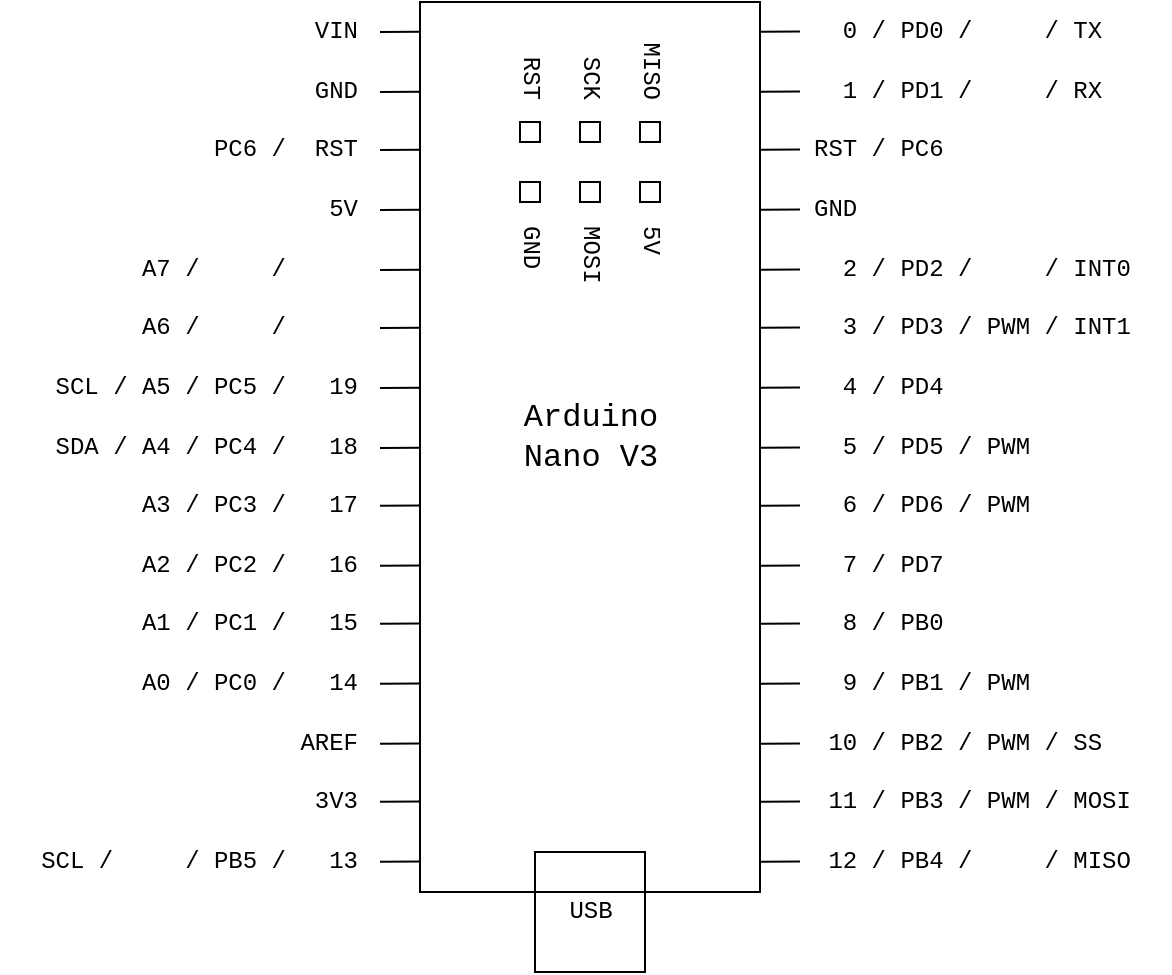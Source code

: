 <mxfile>
    <diagram id="rOZSbEzyaqEvwGihrRK6" name="Page-1">
        <mxGraphModel dx="508" dy="285" grid="1" gridSize="10" guides="1" tooltips="1" connect="1" arrows="1" fold="1" page="1" pageScale="1" pageWidth="850" pageHeight="1100" math="0" shadow="0">
            <root>
                <mxCell id="0"/>
                <mxCell id="1" parent="0"/>
                <mxCell id="39" value="" style="rounded=0;whiteSpace=wrap;html=1;fontFamily=Courier New;fillColor=none;" vertex="1" parent="1">
                    <mxGeometry x="230" y="45" width="170" height="445" as="geometry"/>
                </mxCell>
                <mxCell id="8" value="VIN" style="text;html=1;align=right;verticalAlign=middle;resizable=0;points=[];autosize=1;strokeColor=none;fillColor=none;fontFamily=Courier New;" vertex="1" parent="1">
                    <mxGeometry x="150" y="45" width="50" height="30" as="geometry"/>
                </mxCell>
                <mxCell id="9" value="GND" style="text;html=1;align=right;verticalAlign=middle;resizable=0;points=[];autosize=1;strokeColor=none;fillColor=none;fontFamily=Courier New;" vertex="1" parent="1">
                    <mxGeometry x="150" y="75" width="50" height="30" as="geometry"/>
                </mxCell>
                <mxCell id="10" value="PC6 /&amp;nbsp; RST" style="text;html=1;align=right;verticalAlign=middle;resizable=0;points=[];autosize=1;strokeColor=none;fillColor=none;fontFamily=Courier New;" vertex="1" parent="1">
                    <mxGeometry x="100" y="104" width="100" height="30" as="geometry"/>
                </mxCell>
                <mxCell id="11" value="5V" style="text;html=1;align=right;verticalAlign=middle;resizable=0;points=[];autosize=1;strokeColor=none;fillColor=none;fontFamily=Courier New;" vertex="1" parent="1">
                    <mxGeometry x="160" y="134" width="40" height="30" as="geometry"/>
                </mxCell>
                <mxCell id="12" value="A7 /&amp;nbsp; &amp;nbsp; &amp;nbsp;/&amp;nbsp; &amp;nbsp; &amp;nbsp;" style="text;html=1;align=right;verticalAlign=middle;resizable=0;points=[];autosize=1;strokeColor=none;fillColor=none;fontFamily=Courier New;" vertex="1" parent="1">
                    <mxGeometry x="70" y="164" width="130" height="30" as="geometry"/>
                </mxCell>
                <mxCell id="13" value="A6 /&amp;nbsp; &amp;nbsp; &amp;nbsp;/&amp;nbsp; &amp;nbsp; &amp;nbsp;" style="text;html=1;align=right;verticalAlign=middle;resizable=0;points=[];autosize=1;strokeColor=none;fillColor=none;fontFamily=Courier New;" vertex="1" parent="1">
                    <mxGeometry x="70" y="193" width="130" height="30" as="geometry"/>
                </mxCell>
                <mxCell id="14" value="SCL / A5 / PC5 /&amp;nbsp; &amp;nbsp;19" style="text;html=1;align=right;verticalAlign=middle;resizable=0;points=[];autosize=1;strokeColor=none;fillColor=none;fontFamily=Courier New;" vertex="1" parent="1">
                    <mxGeometry x="30" y="223" width="170" height="30" as="geometry"/>
                </mxCell>
                <mxCell id="15" value="SDA / A4 / PC4 /&amp;nbsp; &amp;nbsp;18" style="text;html=1;align=right;verticalAlign=middle;resizable=0;points=[];autosize=1;strokeColor=none;fillColor=none;fontFamily=Courier New;" vertex="1" parent="1">
                    <mxGeometry x="30" y="253" width="170" height="30" as="geometry"/>
                </mxCell>
                <mxCell id="16" value="A3 / PC3 /&amp;nbsp; &amp;nbsp;17" style="text;html=1;align=right;verticalAlign=middle;resizable=0;points=[];autosize=1;strokeColor=none;fillColor=none;fontFamily=Courier New;" vertex="1" parent="1">
                    <mxGeometry x="70" y="282" width="130" height="30" as="geometry"/>
                </mxCell>
                <mxCell id="17" value="A2 / PC2 /&amp;nbsp; &amp;nbsp;16" style="text;html=1;align=right;verticalAlign=middle;resizable=0;points=[];autosize=1;strokeColor=none;fillColor=none;fontFamily=Courier New;" vertex="1" parent="1">
                    <mxGeometry x="70" y="312" width="130" height="30" as="geometry"/>
                </mxCell>
                <mxCell id="18" value="A1 / PC1 /&amp;nbsp; &amp;nbsp;15" style="text;html=1;align=right;verticalAlign=middle;resizable=0;points=[];autosize=1;strokeColor=none;fillColor=none;fontFamily=Courier New;" vertex="1" parent="1">
                    <mxGeometry x="70" y="341" width="130" height="30" as="geometry"/>
                </mxCell>
                <mxCell id="19" value="A0 / PC0 /&amp;nbsp; &amp;nbsp;14" style="text;html=1;align=right;verticalAlign=middle;resizable=0;points=[];autosize=1;strokeColor=none;fillColor=none;fontFamily=Courier New;" vertex="1" parent="1">
                    <mxGeometry x="70" y="371" width="130" height="30" as="geometry"/>
                </mxCell>
                <mxCell id="20" value="AREF" style="text;html=1;align=right;verticalAlign=middle;resizable=0;points=[];autosize=1;strokeColor=none;fillColor=none;fontFamily=Courier New;" vertex="1" parent="1">
                    <mxGeometry x="150" y="401" width="50" height="30" as="geometry"/>
                </mxCell>
                <mxCell id="21" value="3V3" style="text;html=1;align=right;verticalAlign=middle;resizable=0;points=[];autosize=1;strokeColor=none;fillColor=none;fontFamily=Courier New;" vertex="1" parent="1">
                    <mxGeometry x="150" y="430" width="50" height="30" as="geometry"/>
                </mxCell>
                <mxCell id="22" value="SCL /&amp;nbsp; &amp;nbsp; &amp;nbsp;/ PB5 /&amp;nbsp; &amp;nbsp;13" style="text;html=1;align=right;verticalAlign=middle;resizable=0;points=[];autosize=1;strokeColor=none;fillColor=none;fontFamily=Courier New;" vertex="1" parent="1">
                    <mxGeometry x="20" y="460" width="180" height="30" as="geometry"/>
                </mxCell>
                <mxCell id="23" value="&amp;nbsp; 0 / PD0 /&amp;nbsp; &amp;nbsp; &amp;nbsp;/ TX" style="text;html=1;align=left;verticalAlign=middle;resizable=0;points=[];autosize=1;strokeColor=none;fillColor=none;fontFamily=Courier New;" vertex="1" parent="1">
                    <mxGeometry x="425" y="45" width="170" height="30" as="geometry"/>
                </mxCell>
                <mxCell id="24" value="&amp;nbsp; 1 / PD1 /&amp;nbsp; &amp;nbsp; &amp;nbsp;/ RX" style="text;html=1;align=left;verticalAlign=middle;resizable=0;points=[];autosize=1;strokeColor=none;fillColor=none;fontFamily=Courier New;" vertex="1" parent="1">
                    <mxGeometry x="425" y="75" width="170" height="30" as="geometry"/>
                </mxCell>
                <mxCell id="25" value="RST / PC6" style="text;html=1;align=left;verticalAlign=middle;resizable=0;points=[];autosize=1;strokeColor=none;fillColor=none;fontFamily=Courier New;" vertex="1" parent="1">
                    <mxGeometry x="425" y="104" width="90" height="30" as="geometry"/>
                </mxCell>
                <mxCell id="26" value="GND" style="text;html=1;align=left;verticalAlign=middle;resizable=0;points=[];autosize=1;strokeColor=none;fillColor=none;fontFamily=Courier New;" vertex="1" parent="1">
                    <mxGeometry x="425" y="134" width="50" height="30" as="geometry"/>
                </mxCell>
                <mxCell id="27" value="&amp;nbsp; 2 / PD2 /&amp;nbsp; &amp;nbsp; &amp;nbsp;/ INT0" style="text;html=1;align=left;verticalAlign=middle;resizable=0;points=[];autosize=1;strokeColor=none;fillColor=none;fontFamily=Courier New;" vertex="1" parent="1">
                    <mxGeometry x="425" y="164" width="180" height="30" as="geometry"/>
                </mxCell>
                <mxCell id="28" value="&amp;nbsp; 3 / PD3 / PWM / INT1" style="text;html=1;align=left;verticalAlign=middle;resizable=0;points=[];autosize=1;strokeColor=none;fillColor=none;fontFamily=Courier New;" vertex="1" parent="1">
                    <mxGeometry x="425" y="193" width="180" height="30" as="geometry"/>
                </mxCell>
                <mxCell id="29" value="&amp;nbsp; 4 / PD4" style="text;html=1;align=left;verticalAlign=middle;resizable=0;points=[];autosize=1;strokeColor=none;fillColor=none;fontFamily=Courier New;" vertex="1" parent="1">
                    <mxGeometry x="425" y="223" width="90" height="30" as="geometry"/>
                </mxCell>
                <mxCell id="30" value="&amp;nbsp; 5 / PD5 / PWM" style="text;html=1;align=left;verticalAlign=middle;resizable=0;points=[];autosize=1;strokeColor=none;fillColor=none;fontFamily=Courier New;" vertex="1" parent="1">
                    <mxGeometry x="425" y="253" width="130" height="30" as="geometry"/>
                </mxCell>
                <mxCell id="31" value="&amp;nbsp; 6 / PD6 / PWM" style="text;html=1;align=left;verticalAlign=middle;resizable=0;points=[];autosize=1;strokeColor=none;fillColor=none;fontFamily=Courier New;" vertex="1" parent="1">
                    <mxGeometry x="425" y="282" width="130" height="30" as="geometry"/>
                </mxCell>
                <mxCell id="32" value="&amp;nbsp; 7 / PD7" style="text;html=1;align=left;verticalAlign=middle;resizable=0;points=[];autosize=1;strokeColor=none;fillColor=none;fontFamily=Courier New;" vertex="1" parent="1">
                    <mxGeometry x="425" y="312" width="90" height="30" as="geometry"/>
                </mxCell>
                <mxCell id="33" value="&amp;nbsp; 8 / PB0" style="text;html=1;align=left;verticalAlign=middle;resizable=0;points=[];autosize=1;strokeColor=none;fillColor=none;fontFamily=Courier New;" vertex="1" parent="1">
                    <mxGeometry x="425" y="341" width="90" height="30" as="geometry"/>
                </mxCell>
                <mxCell id="34" value="&amp;nbsp; 9 / PB1 / PWM" style="text;html=1;align=left;verticalAlign=middle;resizable=0;points=[];autosize=1;strokeColor=none;fillColor=none;fontFamily=Courier New;" vertex="1" parent="1">
                    <mxGeometry x="425" y="371" width="130" height="30" as="geometry"/>
                </mxCell>
                <mxCell id="35" value="&amp;nbsp;10 / PB2 / PWM / SS" style="text;html=1;align=left;verticalAlign=middle;resizable=0;points=[];autosize=1;strokeColor=none;fillColor=none;fontFamily=Courier New;" vertex="1" parent="1">
                    <mxGeometry x="425" y="401" width="170" height="30" as="geometry"/>
                </mxCell>
                <mxCell id="36" value="&amp;nbsp;11 / PB3 / PWM / MOSI" style="text;html=1;align=left;verticalAlign=middle;resizable=0;points=[];autosize=1;strokeColor=none;fillColor=none;fontFamily=Courier New;" vertex="1" parent="1">
                    <mxGeometry x="425" y="430" width="180" height="30" as="geometry"/>
                </mxCell>
                <mxCell id="37" value="&amp;nbsp;12 / PB4 /&amp;nbsp; &amp;nbsp; &amp;nbsp;/ MISO" style="text;html=1;align=left;verticalAlign=middle;resizable=0;points=[];autosize=1;strokeColor=none;fillColor=none;fontFamily=Courier New;" vertex="1" parent="1">
                    <mxGeometry x="425" y="460" width="180" height="30" as="geometry"/>
                </mxCell>
                <mxCell id="38" value="&lt;font style=&quot;font-size: 16px;&quot;&gt;Arduino&lt;br&gt;Nano V3&lt;/font&gt;" style="text;html=1;align=center;verticalAlign=middle;resizable=0;points=[];autosize=1;strokeColor=none;fillColor=none;fontFamily=Courier New;" vertex="1" parent="1">
                    <mxGeometry x="270" y="237.5" width="90" height="50" as="geometry"/>
                </mxCell>
                <mxCell id="40" value="USB" style="rounded=0;whiteSpace=wrap;html=1;fontFamily=Courier New;fillColor=none;" vertex="1" parent="1">
                    <mxGeometry x="287.5" y="470" width="55" height="60" as="geometry"/>
                </mxCell>
                <mxCell id="69" value="" style="endArrow=none;html=1;fontFamily=Courier New;" edge="1" parent="1">
                    <mxGeometry width="50" height="50" relative="1" as="geometry">
                        <mxPoint x="210" y="60" as="sourcePoint"/>
                        <mxPoint x="230" y="59.83" as="targetPoint"/>
                    </mxGeometry>
                </mxCell>
                <mxCell id="71" value="" style="endArrow=none;html=1;fontFamily=Courier New;" edge="1" parent="1">
                    <mxGeometry width="50" height="50" relative="1" as="geometry">
                        <mxPoint x="210" y="90" as="sourcePoint"/>
                        <mxPoint x="230" y="89.83" as="targetPoint"/>
                    </mxGeometry>
                </mxCell>
                <mxCell id="72" value="" style="endArrow=none;html=1;fontFamily=Courier New;" edge="1" parent="1">
                    <mxGeometry width="50" height="50" relative="1" as="geometry">
                        <mxPoint x="210" y="119" as="sourcePoint"/>
                        <mxPoint x="230" y="118.83" as="targetPoint"/>
                    </mxGeometry>
                </mxCell>
                <mxCell id="73" value="" style="endArrow=none;html=1;fontFamily=Courier New;" edge="1" parent="1">
                    <mxGeometry width="50" height="50" relative="1" as="geometry">
                        <mxPoint x="210" y="149" as="sourcePoint"/>
                        <mxPoint x="230" y="148.83" as="targetPoint"/>
                    </mxGeometry>
                </mxCell>
                <mxCell id="74" value="" style="endArrow=none;html=1;fontFamily=Courier New;" edge="1" parent="1">
                    <mxGeometry width="50" height="50" relative="1" as="geometry">
                        <mxPoint x="210" y="179" as="sourcePoint"/>
                        <mxPoint x="230" y="178.83" as="targetPoint"/>
                    </mxGeometry>
                </mxCell>
                <mxCell id="75" value="" style="endArrow=none;html=1;fontFamily=Courier New;" edge="1" parent="1">
                    <mxGeometry width="50" height="50" relative="1" as="geometry">
                        <mxPoint x="210" y="208" as="sourcePoint"/>
                        <mxPoint x="230" y="207.83" as="targetPoint"/>
                    </mxGeometry>
                </mxCell>
                <mxCell id="76" value="" style="endArrow=none;html=1;fontFamily=Courier New;" edge="1" parent="1">
                    <mxGeometry width="50" height="50" relative="1" as="geometry">
                        <mxPoint x="210" y="238" as="sourcePoint"/>
                        <mxPoint x="230" y="237.83" as="targetPoint"/>
                    </mxGeometry>
                </mxCell>
                <mxCell id="77" value="" style="endArrow=none;html=1;fontFamily=Courier New;" edge="1" parent="1">
                    <mxGeometry width="50" height="50" relative="1" as="geometry">
                        <mxPoint x="210" y="268" as="sourcePoint"/>
                        <mxPoint x="230" y="267.83" as="targetPoint"/>
                    </mxGeometry>
                </mxCell>
                <mxCell id="78" value="" style="endArrow=none;html=1;fontFamily=Courier New;" edge="1" parent="1">
                    <mxGeometry width="50" height="50" relative="1" as="geometry">
                        <mxPoint x="210" y="296.88" as="sourcePoint"/>
                        <mxPoint x="230" y="296.71" as="targetPoint"/>
                    </mxGeometry>
                </mxCell>
                <mxCell id="80" value="" style="endArrow=none;html=1;fontFamily=Courier New;" edge="1" parent="1">
                    <mxGeometry width="50" height="50" relative="1" as="geometry">
                        <mxPoint x="210" y="326.88" as="sourcePoint"/>
                        <mxPoint x="230" y="326.71" as="targetPoint"/>
                    </mxGeometry>
                </mxCell>
                <mxCell id="81" value="" style="endArrow=none;html=1;fontFamily=Courier New;" edge="1" parent="1">
                    <mxGeometry width="50" height="50" relative="1" as="geometry">
                        <mxPoint x="210" y="355.88" as="sourcePoint"/>
                        <mxPoint x="230" y="355.71" as="targetPoint"/>
                    </mxGeometry>
                </mxCell>
                <mxCell id="82" value="" style="endArrow=none;html=1;fontFamily=Courier New;" edge="1" parent="1">
                    <mxGeometry width="50" height="50" relative="1" as="geometry">
                        <mxPoint x="400" y="474.88" as="sourcePoint"/>
                        <mxPoint x="420" y="474.71" as="targetPoint"/>
                    </mxGeometry>
                </mxCell>
                <mxCell id="83" value="" style="endArrow=none;html=1;fontFamily=Courier New;" edge="1" parent="1">
                    <mxGeometry width="50" height="50" relative="1" as="geometry">
                        <mxPoint x="210" y="474.88" as="sourcePoint"/>
                        <mxPoint x="230" y="474.71" as="targetPoint"/>
                    </mxGeometry>
                </mxCell>
                <mxCell id="84" value="" style="endArrow=none;html=1;fontFamily=Courier New;" edge="1" parent="1">
                    <mxGeometry width="50" height="50" relative="1" as="geometry">
                        <mxPoint x="210" y="444.88" as="sourcePoint"/>
                        <mxPoint x="230" y="444.71" as="targetPoint"/>
                    </mxGeometry>
                </mxCell>
                <mxCell id="85" value="" style="endArrow=none;html=1;fontFamily=Courier New;" edge="1" parent="1">
                    <mxGeometry width="50" height="50" relative="1" as="geometry">
                        <mxPoint x="210" y="415.88" as="sourcePoint"/>
                        <mxPoint x="230" y="415.71" as="targetPoint"/>
                    </mxGeometry>
                </mxCell>
                <mxCell id="86" value="" style="endArrow=none;html=1;fontFamily=Courier New;" edge="1" parent="1">
                    <mxGeometry width="50" height="50" relative="1" as="geometry">
                        <mxPoint x="210" y="385.88" as="sourcePoint"/>
                        <mxPoint x="230" y="385.71" as="targetPoint"/>
                    </mxGeometry>
                </mxCell>
                <mxCell id="87" value="" style="endArrow=none;html=1;fontFamily=Courier New;" edge="1" parent="1">
                    <mxGeometry width="50" height="50" relative="1" as="geometry">
                        <mxPoint x="400" y="444.88" as="sourcePoint"/>
                        <mxPoint x="420" y="444.71" as="targetPoint"/>
                    </mxGeometry>
                </mxCell>
                <mxCell id="88" value="" style="endArrow=none;html=1;fontFamily=Courier New;" edge="1" parent="1">
                    <mxGeometry width="50" height="50" relative="1" as="geometry">
                        <mxPoint x="400" y="415.88" as="sourcePoint"/>
                        <mxPoint x="420" y="415.71" as="targetPoint"/>
                    </mxGeometry>
                </mxCell>
                <mxCell id="89" value="" style="endArrow=none;html=1;fontFamily=Courier New;" edge="1" parent="1">
                    <mxGeometry width="50" height="50" relative="1" as="geometry">
                        <mxPoint x="400" y="385.88" as="sourcePoint"/>
                        <mxPoint x="420" y="385.71" as="targetPoint"/>
                    </mxGeometry>
                </mxCell>
                <mxCell id="90" value="" style="endArrow=none;html=1;fontFamily=Courier New;" edge="1" parent="1">
                    <mxGeometry width="50" height="50" relative="1" as="geometry">
                        <mxPoint x="400" y="355.88" as="sourcePoint"/>
                        <mxPoint x="420" y="355.71" as="targetPoint"/>
                    </mxGeometry>
                </mxCell>
                <mxCell id="91" value="" style="endArrow=none;html=1;fontFamily=Courier New;" edge="1" parent="1">
                    <mxGeometry width="50" height="50" relative="1" as="geometry">
                        <mxPoint x="400" y="59.88" as="sourcePoint"/>
                        <mxPoint x="420" y="59.71" as="targetPoint"/>
                    </mxGeometry>
                </mxCell>
                <mxCell id="92" value="" style="endArrow=none;html=1;fontFamily=Courier New;" edge="1" parent="1">
                    <mxGeometry width="50" height="50" relative="1" as="geometry">
                        <mxPoint x="400" y="89.88" as="sourcePoint"/>
                        <mxPoint x="420" y="89.71" as="targetPoint"/>
                    </mxGeometry>
                </mxCell>
                <mxCell id="93" value="" style="endArrow=none;html=1;fontFamily=Courier New;" edge="1" parent="1">
                    <mxGeometry width="50" height="50" relative="1" as="geometry">
                        <mxPoint x="400" y="118.88" as="sourcePoint"/>
                        <mxPoint x="420" y="118.71" as="targetPoint"/>
                    </mxGeometry>
                </mxCell>
                <mxCell id="94" value="" style="endArrow=none;html=1;fontFamily=Courier New;" edge="1" parent="1">
                    <mxGeometry width="50" height="50" relative="1" as="geometry">
                        <mxPoint x="400" y="178.88" as="sourcePoint"/>
                        <mxPoint x="420" y="178.71" as="targetPoint"/>
                    </mxGeometry>
                </mxCell>
                <mxCell id="95" value="" style="endArrow=none;html=1;fontFamily=Courier New;" edge="1" parent="1">
                    <mxGeometry width="50" height="50" relative="1" as="geometry">
                        <mxPoint x="400" y="207.88" as="sourcePoint"/>
                        <mxPoint x="420" y="207.71" as="targetPoint"/>
                    </mxGeometry>
                </mxCell>
                <mxCell id="96" value="" style="endArrow=none;html=1;fontFamily=Courier New;" edge="1" parent="1">
                    <mxGeometry width="50" height="50" relative="1" as="geometry">
                        <mxPoint x="400" y="148.88" as="sourcePoint"/>
                        <mxPoint x="420" y="148.71" as="targetPoint"/>
                    </mxGeometry>
                </mxCell>
                <mxCell id="97" value="" style="endArrow=none;html=1;fontFamily=Courier New;" edge="1" parent="1">
                    <mxGeometry width="50" height="50" relative="1" as="geometry">
                        <mxPoint x="400" y="237.88" as="sourcePoint"/>
                        <mxPoint x="420" y="237.71" as="targetPoint"/>
                    </mxGeometry>
                </mxCell>
                <mxCell id="98" value="" style="endArrow=none;html=1;fontFamily=Courier New;" edge="1" parent="1">
                    <mxGeometry width="50" height="50" relative="1" as="geometry">
                        <mxPoint x="400" y="267.88" as="sourcePoint"/>
                        <mxPoint x="420" y="267.71" as="targetPoint"/>
                    </mxGeometry>
                </mxCell>
                <mxCell id="99" value="" style="endArrow=none;html=1;fontFamily=Courier New;" edge="1" parent="1">
                    <mxGeometry width="50" height="50" relative="1" as="geometry">
                        <mxPoint x="400" y="296.88" as="sourcePoint"/>
                        <mxPoint x="420" y="296.71" as="targetPoint"/>
                    </mxGeometry>
                </mxCell>
                <mxCell id="100" value="" style="endArrow=none;html=1;fontFamily=Courier New;" edge="1" parent="1">
                    <mxGeometry width="50" height="50" relative="1" as="geometry">
                        <mxPoint x="400" y="326.88" as="sourcePoint"/>
                        <mxPoint x="420" y="326.71" as="targetPoint"/>
                    </mxGeometry>
                </mxCell>
                <mxCell id="115" value="" style="group;rotation=90;" vertex="1" connectable="0" parent="1">
                    <mxGeometry x="235" y="80" width="160" height="90" as="geometry"/>
                </mxCell>
                <mxCell id="103" value="" style="rounded=0;whiteSpace=wrap;html=1;fontFamily=Courier New;rotation=90;fillColor=none;" vertex="1" parent="115">
                    <mxGeometry x="105" y="25" width="10" height="10" as="geometry"/>
                </mxCell>
                <mxCell id="104" value="MISO" style="text;html=1;align=right;verticalAlign=middle;resizable=0;points=[];autosize=1;strokeColor=none;fillColor=none;fontFamily=Courier New;rotation=90;" vertex="1" parent="115">
                    <mxGeometry x="85" y="-25" width="50" height="30" as="geometry"/>
                </mxCell>
                <mxCell id="105" value="" style="rounded=0;whiteSpace=wrap;html=1;fontFamily=Courier New;rotation=90;fillColor=none;" vertex="1" parent="115">
                    <mxGeometry x="75" y="25" width="10" height="10" as="geometry"/>
                </mxCell>
                <mxCell id="106" value="SCK" style="text;html=1;align=right;verticalAlign=middle;resizable=0;points=[];autosize=1;strokeColor=none;fillColor=none;fontFamily=Courier New;rotation=90;" vertex="1" parent="115">
                    <mxGeometry x="55" y="-25" width="50" height="30" as="geometry"/>
                </mxCell>
                <mxCell id="107" value="" style="rounded=0;whiteSpace=wrap;html=1;fontFamily=Courier New;rotation=90;fillColor=none;" vertex="1" parent="115">
                    <mxGeometry x="45" y="25" width="10" height="10" as="geometry"/>
                </mxCell>
                <mxCell id="108" value="RST" style="text;html=1;align=right;verticalAlign=middle;resizable=0;points=[];autosize=1;strokeColor=none;fillColor=none;fontFamily=Courier New;rotation=90;" vertex="1" parent="115">
                    <mxGeometry x="25" y="-25" width="50" height="30" as="geometry"/>
                </mxCell>
                <mxCell id="109" value="" style="rounded=0;whiteSpace=wrap;html=1;fontFamily=Courier New;rotation=90;fillColor=none;" vertex="1" parent="115">
                    <mxGeometry x="105" y="55" width="10" height="10" as="geometry"/>
                </mxCell>
                <mxCell id="110" value="" style="rounded=0;whiteSpace=wrap;html=1;fontFamily=Courier New;rotation=90;fillColor=none;" vertex="1" parent="115">
                    <mxGeometry x="75" y="55" width="10" height="10" as="geometry"/>
                </mxCell>
                <mxCell id="111" value="" style="rounded=0;whiteSpace=wrap;html=1;fontFamily=Courier New;rotation=90;fillColor=none;" vertex="1" parent="115">
                    <mxGeometry x="45" y="55" width="10" height="10" as="geometry"/>
                </mxCell>
                <mxCell id="112" value="5V" style="text;html=1;align=left;verticalAlign=middle;resizable=0;points=[];autosize=1;strokeColor=none;fillColor=none;fontFamily=Courier New;rotation=90;" vertex="1" parent="115">
                    <mxGeometry x="90" y="80" width="40" height="30" as="geometry"/>
                </mxCell>
                <mxCell id="113" value="MOSI" style="text;html=1;align=left;verticalAlign=middle;resizable=0;points=[];autosize=1;strokeColor=none;fillColor=none;fontFamily=Courier New;rotation=90;" vertex="1" parent="115">
                    <mxGeometry x="55" y="85" width="50" height="30" as="geometry"/>
                </mxCell>
                <mxCell id="114" value="GND" style="text;html=1;align=left;verticalAlign=middle;resizable=0;points=[];autosize=1;strokeColor=none;fillColor=none;fontFamily=Courier New;rotation=90;" vertex="1" parent="115">
                    <mxGeometry x="25" y="85" width="50" height="30" as="geometry"/>
                </mxCell>
            </root>
        </mxGraphModel>
    </diagram>
</mxfile>